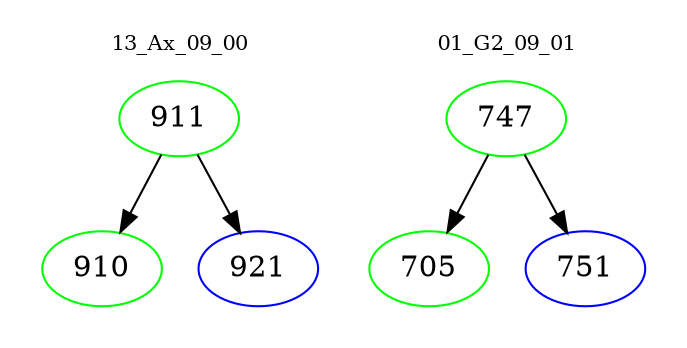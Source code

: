 digraph{
subgraph cluster_0 {
color = white
label = "13_Ax_09_00";
fontsize=10;
T0_911 [label="911", color="green"]
T0_911 -> T0_910 [color="black"]
T0_910 [label="910", color="green"]
T0_911 -> T0_921 [color="black"]
T0_921 [label="921", color="blue"]
}
subgraph cluster_1 {
color = white
label = "01_G2_09_01";
fontsize=10;
T1_747 [label="747", color="green"]
T1_747 -> T1_705 [color="black"]
T1_705 [label="705", color="green"]
T1_747 -> T1_751 [color="black"]
T1_751 [label="751", color="blue"]
}
}
